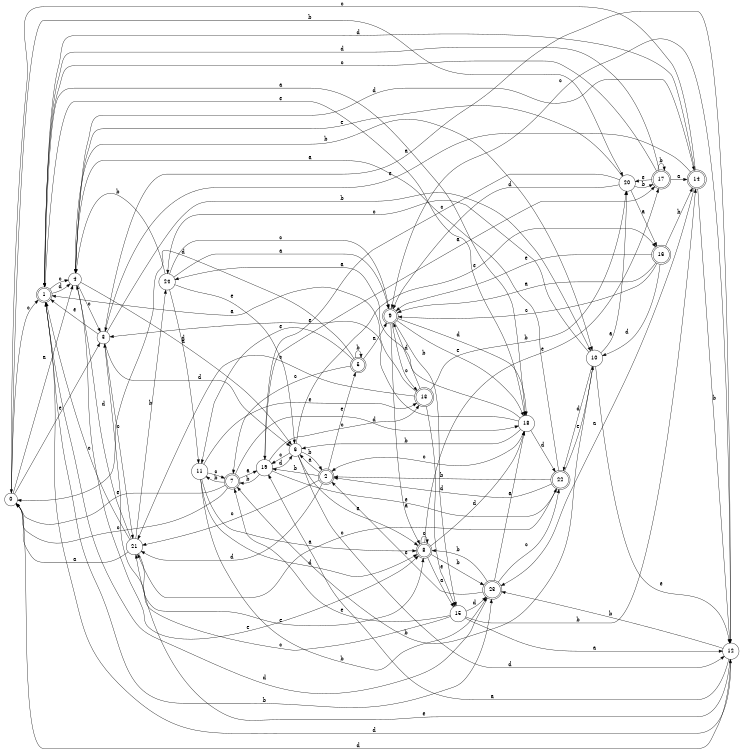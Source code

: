 digraph n20_3 {
__start0 [label="" shape="none"];

rankdir=LR;
size="8,5";

s0 [style="filled", color="black", fillcolor="white" shape="circle", label="0"];
s1 [style="rounded,filled", color="black", fillcolor="white" shape="doublecircle", label="1"];
s2 [style="rounded,filled", color="black", fillcolor="white" shape="doublecircle", label="2"];
s3 [style="filled", color="black", fillcolor="white" shape="circle", label="3"];
s4 [style="filled", color="black", fillcolor="white" shape="circle", label="4"];
s5 [style="rounded,filled", color="black", fillcolor="white" shape="doublecircle", label="5"];
s6 [style="filled", color="black", fillcolor="white" shape="circle", label="6"];
s7 [style="rounded,filled", color="black", fillcolor="white" shape="doublecircle", label="7"];
s8 [style="rounded,filled", color="black", fillcolor="white" shape="doublecircle", label="8"];
s9 [style="rounded,filled", color="black", fillcolor="white" shape="doublecircle", label="9"];
s10 [style="filled", color="black", fillcolor="white" shape="circle", label="10"];
s11 [style="filled", color="black", fillcolor="white" shape="circle", label="11"];
s12 [style="filled", color="black", fillcolor="white" shape="circle", label="12"];
s13 [style="rounded,filled", color="black", fillcolor="white" shape="doublecircle", label="13"];
s14 [style="rounded,filled", color="black", fillcolor="white" shape="doublecircle", label="14"];
s15 [style="filled", color="black", fillcolor="white" shape="circle", label="15"];
s16 [style="rounded,filled", color="black", fillcolor="white" shape="doublecircle", label="16"];
s17 [style="rounded,filled", color="black", fillcolor="white" shape="doublecircle", label="17"];
s18 [style="filled", color="black", fillcolor="white" shape="circle", label="18"];
s19 [style="filled", color="black", fillcolor="white" shape="circle", label="19"];
s20 [style="filled", color="black", fillcolor="white" shape="circle", label="20"];
s21 [style="filled", color="black", fillcolor="white" shape="circle", label="21"];
s22 [style="rounded,filled", color="black", fillcolor="white" shape="doublecircle", label="22"];
s23 [style="rounded,filled", color="black", fillcolor="white" shape="doublecircle", label="23"];
s24 [style="filled", color="black", fillcolor="white" shape="circle", label="24"];
s0 -> s4 [label="a"];
s0 -> s20 [label="b"];
s0 -> s1 [label="c"];
s0 -> s12 [label="d"];
s0 -> s3 [label="e"];
s1 -> s18 [label="a"];
s1 -> s23 [label="b"];
s1 -> s4 [label="c"];
s1 -> s4 [label="d"];
s1 -> s18 [label="e"];
s2 -> s6 [label="a"];
s2 -> s19 [label="b"];
s2 -> s21 [label="c"];
s2 -> s21 [label="d"];
s2 -> s5 [label="e"];
s3 -> s12 [label="a"];
s3 -> s10 [label="b"];
s3 -> s21 [label="c"];
s3 -> s6 [label="d"];
s3 -> s1 [label="e"];
s4 -> s6 [label="a"];
s4 -> s10 [label="b"];
s4 -> s3 [label="c"];
s4 -> s14 [label="d"];
s4 -> s8 [label="e"];
s5 -> s9 [label="a"];
s5 -> s5 [label="b"];
s5 -> s7 [label="c"];
s5 -> s0 [label="d"];
s5 -> s11 [label="e"];
s6 -> s8 [label="a"];
s6 -> s2 [label="b"];
s6 -> s19 [label="c"];
s6 -> s12 [label="d"];
s6 -> s16 [label="e"];
s7 -> s19 [label="a"];
s7 -> s11 [label="b"];
s7 -> s0 [label="c"];
s7 -> s18 [label="d"];
s7 -> s0 [label="e"];
s8 -> s15 [label="a"];
s8 -> s23 [label="b"];
s8 -> s8 [label="c"];
s8 -> s18 [label="d"];
s8 -> s17 [label="e"];
s9 -> s8 [label="a"];
s9 -> s15 [label="b"];
s9 -> s13 [label="c"];
s9 -> s18 [label="d"];
s9 -> s18 [label="e"];
s10 -> s20 [label="a"];
s10 -> s7 [label="b"];
s10 -> s24 [label="c"];
s10 -> s22 [label="d"];
s10 -> s12 [label="e"];
s11 -> s8 [label="a"];
s11 -> s23 [label="b"];
s11 -> s7 [label="c"];
s11 -> s8 [label="d"];
s11 -> s13 [label="e"];
s12 -> s19 [label="a"];
s12 -> s23 [label="b"];
s12 -> s9 [label="c"];
s12 -> s1 [label="d"];
s12 -> s21 [label="e"];
s13 -> s1 [label="a"];
s13 -> s20 [label="b"];
s13 -> s21 [label="c"];
s13 -> s9 [label="d"];
s13 -> s15 [label="e"];
s14 -> s23 [label="a"];
s14 -> s12 [label="b"];
s14 -> s0 [label="c"];
s14 -> s1 [label="d"];
s14 -> s3 [label="e"];
s15 -> s12 [label="a"];
s15 -> s14 [label="b"];
s15 -> s3 [label="c"];
s15 -> s23 [label="d"];
s15 -> s7 [label="e"];
s16 -> s9 [label="a"];
s16 -> s14 [label="b"];
s16 -> s9 [label="c"];
s16 -> s10 [label="d"];
s16 -> s9 [label="e"];
s17 -> s14 [label="a"];
s17 -> s17 [label="b"];
s17 -> s1 [label="c"];
s17 -> s1 [label="d"];
s17 -> s20 [label="e"];
s18 -> s24 [label="a"];
s18 -> s6 [label="b"];
s18 -> s2 [label="c"];
s18 -> s22 [label="d"];
s18 -> s3 [label="e"];
s19 -> s17 [label="a"];
s19 -> s7 [label="b"];
s19 -> s13 [label="c"];
s19 -> s6 [label="d"];
s19 -> s22 [label="e"];
s20 -> s16 [label="a"];
s20 -> s17 [label="b"];
s20 -> s19 [label="c"];
s20 -> s9 [label="d"];
s20 -> s4 [label="e"];
s21 -> s0 [label="a"];
s21 -> s24 [label="b"];
s21 -> s1 [label="c"];
s21 -> s4 [label="d"];
s21 -> s8 [label="e"];
s22 -> s4 [label="a"];
s22 -> s2 [label="b"];
s22 -> s21 [label="c"];
s22 -> s2 [label="d"];
s22 -> s10 [label="e"];
s23 -> s18 [label="a"];
s23 -> s8 [label="b"];
s23 -> s22 [label="c"];
s23 -> s1 [label="d"];
s23 -> s2 [label="e"];
s24 -> s9 [label="a"];
s24 -> s4 [label="b"];
s24 -> s9 [label="c"];
s24 -> s11 [label="d"];
s24 -> s6 [label="e"];

}